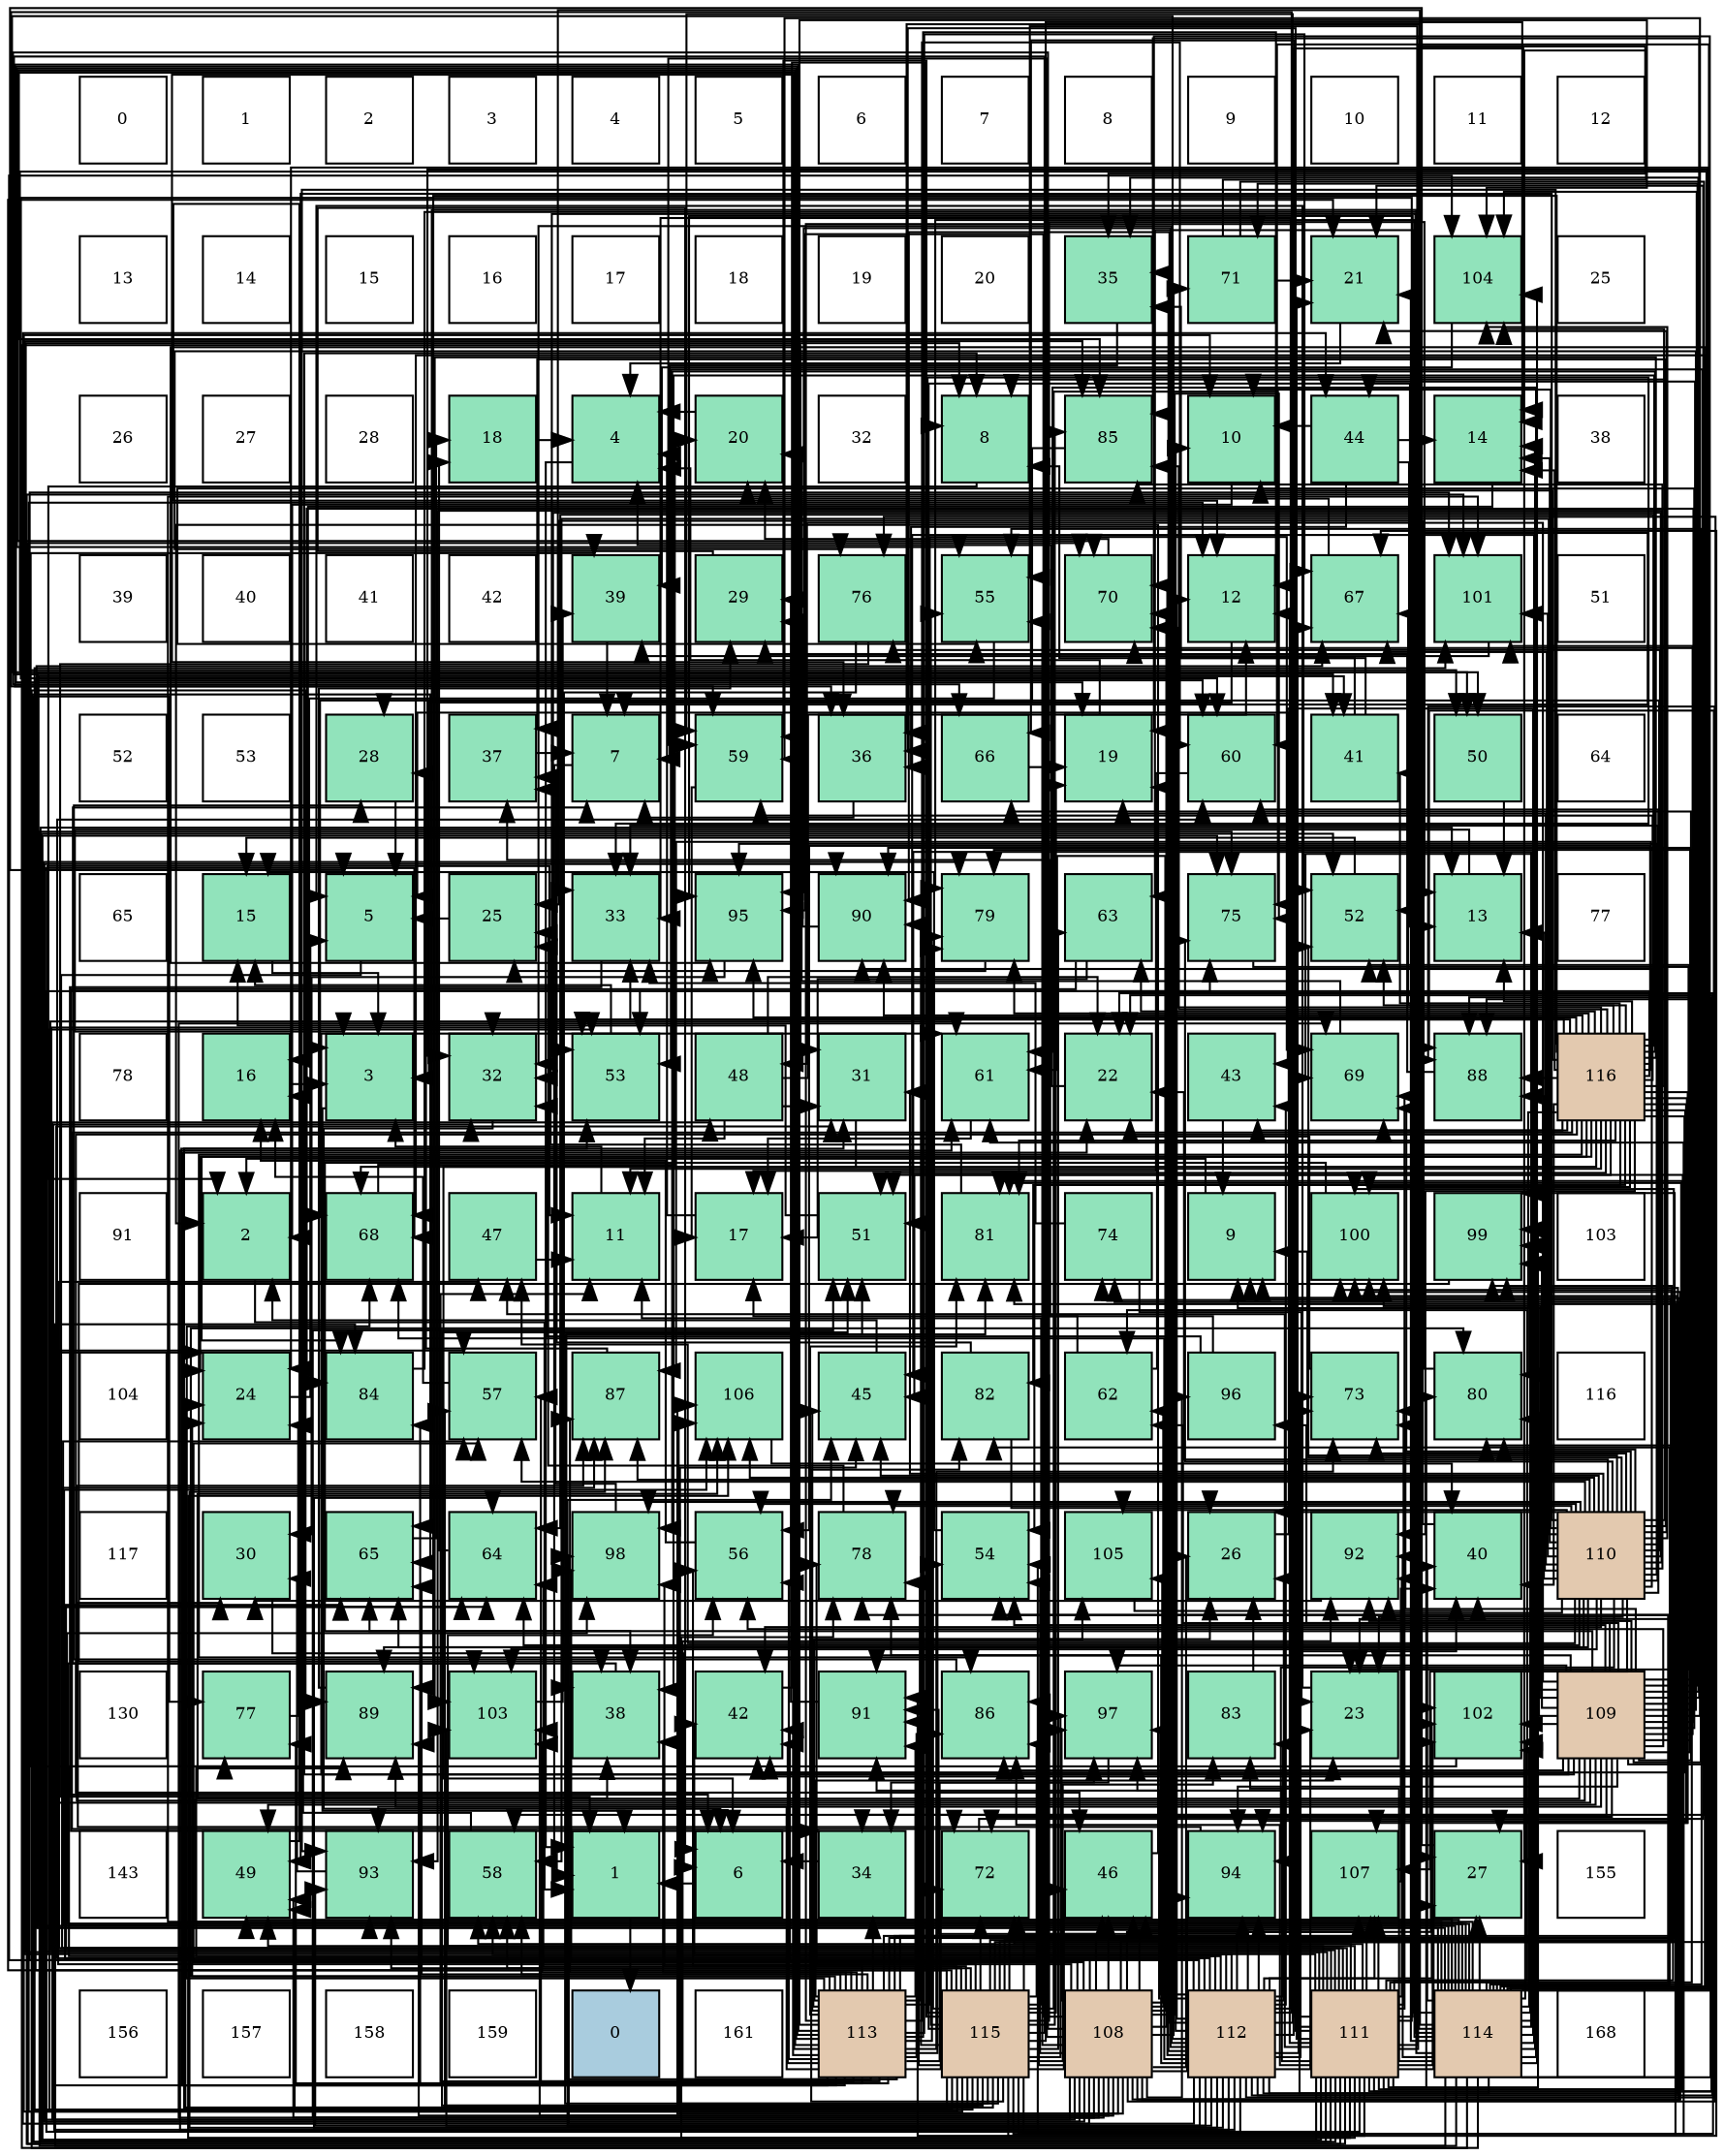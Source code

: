 digraph layout{
 rankdir=TB;
 splines=ortho;
 node [style=filled shape=square fixedsize=true width=0.6];
0[label="0", fontsize=8, fillcolor="#ffffff"];
1[label="1", fontsize=8, fillcolor="#ffffff"];
2[label="2", fontsize=8, fillcolor="#ffffff"];
3[label="3", fontsize=8, fillcolor="#ffffff"];
4[label="4", fontsize=8, fillcolor="#ffffff"];
5[label="5", fontsize=8, fillcolor="#ffffff"];
6[label="6", fontsize=8, fillcolor="#ffffff"];
7[label="7", fontsize=8, fillcolor="#ffffff"];
8[label="8", fontsize=8, fillcolor="#ffffff"];
9[label="9", fontsize=8, fillcolor="#ffffff"];
10[label="10", fontsize=8, fillcolor="#ffffff"];
11[label="11", fontsize=8, fillcolor="#ffffff"];
12[label="12", fontsize=8, fillcolor="#ffffff"];
13[label="13", fontsize=8, fillcolor="#ffffff"];
14[label="14", fontsize=8, fillcolor="#ffffff"];
15[label="15", fontsize=8, fillcolor="#ffffff"];
16[label="16", fontsize=8, fillcolor="#ffffff"];
17[label="17", fontsize=8, fillcolor="#ffffff"];
18[label="18", fontsize=8, fillcolor="#ffffff"];
19[label="19", fontsize=8, fillcolor="#ffffff"];
20[label="20", fontsize=8, fillcolor="#ffffff"];
21[label="35", fontsize=8, fillcolor="#91e3bb"];
22[label="71", fontsize=8, fillcolor="#91e3bb"];
23[label="21", fontsize=8, fillcolor="#91e3bb"];
24[label="104", fontsize=8, fillcolor="#91e3bb"];
25[label="25", fontsize=8, fillcolor="#ffffff"];
26[label="26", fontsize=8, fillcolor="#ffffff"];
27[label="27", fontsize=8, fillcolor="#ffffff"];
28[label="28", fontsize=8, fillcolor="#ffffff"];
29[label="18", fontsize=8, fillcolor="#91e3bb"];
30[label="4", fontsize=8, fillcolor="#91e3bb"];
31[label="20", fontsize=8, fillcolor="#91e3bb"];
32[label="32", fontsize=8, fillcolor="#ffffff"];
33[label="8", fontsize=8, fillcolor="#91e3bb"];
34[label="85", fontsize=8, fillcolor="#91e3bb"];
35[label="10", fontsize=8, fillcolor="#91e3bb"];
36[label="44", fontsize=8, fillcolor="#91e3bb"];
37[label="14", fontsize=8, fillcolor="#91e3bb"];
38[label="38", fontsize=8, fillcolor="#ffffff"];
39[label="39", fontsize=8, fillcolor="#ffffff"];
40[label="40", fontsize=8, fillcolor="#ffffff"];
41[label="41", fontsize=8, fillcolor="#ffffff"];
42[label="42", fontsize=8, fillcolor="#ffffff"];
43[label="39", fontsize=8, fillcolor="#91e3bb"];
44[label="29", fontsize=8, fillcolor="#91e3bb"];
45[label="76", fontsize=8, fillcolor="#91e3bb"];
46[label="55", fontsize=8, fillcolor="#91e3bb"];
47[label="70", fontsize=8, fillcolor="#91e3bb"];
48[label="12", fontsize=8, fillcolor="#91e3bb"];
49[label="67", fontsize=8, fillcolor="#91e3bb"];
50[label="101", fontsize=8, fillcolor="#91e3bb"];
51[label="51", fontsize=8, fillcolor="#ffffff"];
52[label="52", fontsize=8, fillcolor="#ffffff"];
53[label="53", fontsize=8, fillcolor="#ffffff"];
54[label="28", fontsize=8, fillcolor="#91e3bb"];
55[label="37", fontsize=8, fillcolor="#91e3bb"];
56[label="7", fontsize=8, fillcolor="#91e3bb"];
57[label="59", fontsize=8, fillcolor="#91e3bb"];
58[label="36", fontsize=8, fillcolor="#91e3bb"];
59[label="66", fontsize=8, fillcolor="#91e3bb"];
60[label="19", fontsize=8, fillcolor="#91e3bb"];
61[label="60", fontsize=8, fillcolor="#91e3bb"];
62[label="41", fontsize=8, fillcolor="#91e3bb"];
63[label="50", fontsize=8, fillcolor="#91e3bb"];
64[label="64", fontsize=8, fillcolor="#ffffff"];
65[label="65", fontsize=8, fillcolor="#ffffff"];
66[label="15", fontsize=8, fillcolor="#91e3bb"];
67[label="5", fontsize=8, fillcolor="#91e3bb"];
68[label="25", fontsize=8, fillcolor="#91e3bb"];
69[label="33", fontsize=8, fillcolor="#91e3bb"];
70[label="95", fontsize=8, fillcolor="#91e3bb"];
71[label="90", fontsize=8, fillcolor="#91e3bb"];
72[label="79", fontsize=8, fillcolor="#91e3bb"];
73[label="63", fontsize=8, fillcolor="#91e3bb"];
74[label="75", fontsize=8, fillcolor="#91e3bb"];
75[label="52", fontsize=8, fillcolor="#91e3bb"];
76[label="13", fontsize=8, fillcolor="#91e3bb"];
77[label="77", fontsize=8, fillcolor="#ffffff"];
78[label="78", fontsize=8, fillcolor="#ffffff"];
79[label="16", fontsize=8, fillcolor="#91e3bb"];
80[label="3", fontsize=8, fillcolor="#91e3bb"];
81[label="32", fontsize=8, fillcolor="#91e3bb"];
82[label="53", fontsize=8, fillcolor="#91e3bb"];
83[label="48", fontsize=8, fillcolor="#91e3bb"];
84[label="31", fontsize=8, fillcolor="#91e3bb"];
85[label="61", fontsize=8, fillcolor="#91e3bb"];
86[label="22", fontsize=8, fillcolor="#91e3bb"];
87[label="43", fontsize=8, fillcolor="#91e3bb"];
88[label="69", fontsize=8, fillcolor="#91e3bb"];
89[label="88", fontsize=8, fillcolor="#91e3bb"];
90[label="116", fontsize=8, fillcolor="#e3c9af"];
91[label="91", fontsize=8, fillcolor="#ffffff"];
92[label="2", fontsize=8, fillcolor="#91e3bb"];
93[label="68", fontsize=8, fillcolor="#91e3bb"];
94[label="47", fontsize=8, fillcolor="#91e3bb"];
95[label="11", fontsize=8, fillcolor="#91e3bb"];
96[label="17", fontsize=8, fillcolor="#91e3bb"];
97[label="51", fontsize=8, fillcolor="#91e3bb"];
98[label="81", fontsize=8, fillcolor="#91e3bb"];
99[label="74", fontsize=8, fillcolor="#91e3bb"];
100[label="9", fontsize=8, fillcolor="#91e3bb"];
101[label="100", fontsize=8, fillcolor="#91e3bb"];
102[label="99", fontsize=8, fillcolor="#91e3bb"];
103[label="103", fontsize=8, fillcolor="#ffffff"];
104[label="104", fontsize=8, fillcolor="#ffffff"];
105[label="24", fontsize=8, fillcolor="#91e3bb"];
106[label="84", fontsize=8, fillcolor="#91e3bb"];
107[label="57", fontsize=8, fillcolor="#91e3bb"];
108[label="87", fontsize=8, fillcolor="#91e3bb"];
109[label="106", fontsize=8, fillcolor="#91e3bb"];
110[label="45", fontsize=8, fillcolor="#91e3bb"];
111[label="82", fontsize=8, fillcolor="#91e3bb"];
112[label="62", fontsize=8, fillcolor="#91e3bb"];
113[label="96", fontsize=8, fillcolor="#91e3bb"];
114[label="73", fontsize=8, fillcolor="#91e3bb"];
115[label="80", fontsize=8, fillcolor="#91e3bb"];
116[label="116", fontsize=8, fillcolor="#ffffff"];
117[label="117", fontsize=8, fillcolor="#ffffff"];
118[label="30", fontsize=8, fillcolor="#91e3bb"];
119[label="65", fontsize=8, fillcolor="#91e3bb"];
120[label="64", fontsize=8, fillcolor="#91e3bb"];
121[label="98", fontsize=8, fillcolor="#91e3bb"];
122[label="56", fontsize=8, fillcolor="#91e3bb"];
123[label="78", fontsize=8, fillcolor="#91e3bb"];
124[label="54", fontsize=8, fillcolor="#91e3bb"];
125[label="105", fontsize=8, fillcolor="#91e3bb"];
126[label="26", fontsize=8, fillcolor="#91e3bb"];
127[label="92", fontsize=8, fillcolor="#91e3bb"];
128[label="40", fontsize=8, fillcolor="#91e3bb"];
129[label="110", fontsize=8, fillcolor="#e3c9af"];
130[label="130", fontsize=8, fillcolor="#ffffff"];
131[label="77", fontsize=8, fillcolor="#91e3bb"];
132[label="89", fontsize=8, fillcolor="#91e3bb"];
133[label="103", fontsize=8, fillcolor="#91e3bb"];
134[label="38", fontsize=8, fillcolor="#91e3bb"];
135[label="42", fontsize=8, fillcolor="#91e3bb"];
136[label="91", fontsize=8, fillcolor="#91e3bb"];
137[label="86", fontsize=8, fillcolor="#91e3bb"];
138[label="97", fontsize=8, fillcolor="#91e3bb"];
139[label="83", fontsize=8, fillcolor="#91e3bb"];
140[label="23", fontsize=8, fillcolor="#91e3bb"];
141[label="102", fontsize=8, fillcolor="#91e3bb"];
142[label="109", fontsize=8, fillcolor="#e3c9af"];
143[label="143", fontsize=8, fillcolor="#ffffff"];
144[label="49", fontsize=8, fillcolor="#91e3bb"];
145[label="93", fontsize=8, fillcolor="#91e3bb"];
146[label="58", fontsize=8, fillcolor="#91e3bb"];
147[label="1", fontsize=8, fillcolor="#91e3bb"];
148[label="6", fontsize=8, fillcolor="#91e3bb"];
149[label="34", fontsize=8, fillcolor="#91e3bb"];
150[label="72", fontsize=8, fillcolor="#91e3bb"];
151[label="46", fontsize=8, fillcolor="#91e3bb"];
152[label="94", fontsize=8, fillcolor="#91e3bb"];
153[label="107", fontsize=8, fillcolor="#91e3bb"];
154[label="27", fontsize=8, fillcolor="#91e3bb"];
155[label="155", fontsize=8, fillcolor="#ffffff"];
156[label="156", fontsize=8, fillcolor="#ffffff"];
157[label="157", fontsize=8, fillcolor="#ffffff"];
158[label="158", fontsize=8, fillcolor="#ffffff"];
159[label="159", fontsize=8, fillcolor="#ffffff"];
160[label="0", fontsize=8, fillcolor="#a9ccde"];
161[label="161", fontsize=8, fillcolor="#ffffff"];
162[label="113", fontsize=8, fillcolor="#e3c9af"];
163[label="115", fontsize=8, fillcolor="#e3c9af"];
164[label="108", fontsize=8, fillcolor="#e3c9af"];
165[label="112", fontsize=8, fillcolor="#e3c9af"];
166[label="111", fontsize=8, fillcolor="#e3c9af"];
167[label="114", fontsize=8, fillcolor="#e3c9af"];
168[label="168", fontsize=8, fillcolor="#ffffff"];
edge [constraint=false, style=vis];147 -> 160;
92 -> 147;
80 -> 147;
30 -> 147;
67 -> 147;
148 -> 147;
56 -> 147;
33 -> 92;
100 -> 92;
35 -> 92;
95 -> 80;
48 -> 80;
76 -> 80;
37 -> 80;
66 -> 80;
79 -> 80;
96 -> 30;
29 -> 30;
60 -> 30;
31 -> 30;
23 -> 30;
86 -> 30;
140 -> 67;
105 -> 67;
68 -> 67;
126 -> 67;
154 -> 67;
54 -> 67;
44 -> 148;
118 -> 148;
84 -> 148;
81 -> 148;
69 -> 148;
149 -> 148;
21 -> 56;
58 -> 56;
55 -> 56;
134 -> 56;
43 -> 56;
128 -> 56;
62 -> 33;
62 -> 21;
135 -> 33;
87 -> 100;
36 -> 35;
36 -> 76;
36 -> 37;
36 -> 58;
110 -> 92;
151 -> 92;
94 -> 95;
83 -> 95;
83 -> 48;
83 -> 86;
83 -> 84;
144 -> 48;
63 -> 76;
97 -> 66;
75 -> 66;
82 -> 66;
124 -> 66;
46 -> 79;
122 -> 79;
107 -> 79;
146 -> 79;
57 -> 96;
61 -> 96;
85 -> 96;
112 -> 96;
112 -> 60;
73 -> 96;
73 -> 149;
120 -> 29;
119 -> 29;
59 -> 60;
49 -> 31;
93 -> 31;
88 -> 31;
47 -> 31;
22 -> 23;
22 -> 154;
22 -> 149;
150 -> 23;
114 -> 86;
99 -> 140;
99 -> 69;
74 -> 140;
45 -> 105;
45 -> 134;
131 -> 105;
123 -> 68;
72 -> 68;
115 -> 68;
98 -> 68;
111 -> 126;
111 -> 55;
139 -> 126;
106 -> 154;
34 -> 54;
137 -> 54;
108 -> 54;
89 -> 44;
132 -> 44;
71 -> 44;
136 -> 44;
127 -> 118;
145 -> 118;
152 -> 118;
70 -> 118;
113 -> 81;
113 -> 55;
138 -> 149;
121 -> 55;
102 -> 134;
101 -> 134;
50 -> 43;
141 -> 43;
133 -> 43;
24 -> 43;
125 -> 128;
109 -> 128;
153 -> 128;
164 -> 100;
164 -> 126;
164 -> 135;
164 -> 36;
164 -> 110;
164 -> 151;
164 -> 94;
164 -> 83;
164 -> 144;
164 -> 97;
164 -> 124;
164 -> 46;
164 -> 107;
164 -> 57;
164 -> 85;
164 -> 112;
164 -> 59;
164 -> 93;
164 -> 88;
164 -> 47;
164 -> 22;
164 -> 99;
164 -> 74;
164 -> 72;
164 -> 137;
164 -> 89;
164 -> 132;
164 -> 71;
164 -> 136;
164 -> 152;
164 -> 70;
164 -> 113;
164 -> 138;
164 -> 121;
164 -> 102;
164 -> 101;
164 -> 141;
164 -> 133;
164 -> 125;
164 -> 109;
164 -> 153;
142 -> 33;
142 -> 100;
142 -> 21;
142 -> 36;
142 -> 83;
142 -> 144;
142 -> 75;
142 -> 82;
142 -> 124;
142 -> 46;
142 -> 122;
142 -> 146;
142 -> 57;
142 -> 61;
142 -> 85;
142 -> 112;
142 -> 119;
142 -> 59;
142 -> 47;
142 -> 22;
142 -> 150;
142 -> 114;
142 -> 45;
142 -> 115;
142 -> 106;
142 -> 34;
142 -> 137;
142 -> 108;
142 -> 71;
142 -> 136;
142 -> 127;
142 -> 145;
142 -> 152;
142 -> 113;
142 -> 138;
142 -> 102;
142 -> 101;
142 -> 50;
142 -> 141;
142 -> 24;
142 -> 109;
129 -> 33;
129 -> 100;
129 -> 35;
129 -> 76;
129 -> 37;
129 -> 60;
129 -> 23;
129 -> 86;
129 -> 140;
129 -> 126;
129 -> 84;
129 -> 81;
129 -> 69;
129 -> 55;
129 -> 135;
129 -> 110;
129 -> 94;
129 -> 144;
129 -> 75;
129 -> 122;
129 -> 107;
129 -> 146;
129 -> 61;
129 -> 120;
129 -> 119;
129 -> 49;
129 -> 93;
129 -> 88;
129 -> 114;
129 -> 74;
129 -> 45;
129 -> 123;
129 -> 115;
129 -> 34;
129 -> 108;
129 -> 89;
129 -> 132;
129 -> 71;
129 -> 127;
129 -> 145;
129 -> 152;
129 -> 70;
129 -> 121;
129 -> 50;
129 -> 133;
129 -> 24;
129 -> 125;
129 -> 109;
129 -> 153;
166 -> 33;
166 -> 95;
166 -> 48;
166 -> 76;
166 -> 23;
166 -> 154;
166 -> 21;
166 -> 58;
166 -> 151;
166 -> 94;
166 -> 144;
166 -> 97;
166 -> 75;
166 -> 82;
166 -> 124;
166 -> 46;
166 -> 122;
166 -> 107;
166 -> 146;
166 -> 61;
166 -> 85;
166 -> 112;
166 -> 120;
166 -> 119;
166 -> 59;
166 -> 49;
166 -> 88;
166 -> 47;
166 -> 150;
166 -> 114;
166 -> 99;
166 -> 74;
166 -> 45;
166 -> 131;
166 -> 123;
166 -> 72;
166 -> 115;
166 -> 98;
166 -> 34;
166 -> 137;
166 -> 108;
166 -> 89;
166 -> 136;
166 -> 127;
166 -> 70;
166 -> 138;
166 -> 102;
166 -> 50;
166 -> 141;
166 -> 109;
166 -> 153;
165 -> 35;
165 -> 48;
165 -> 37;
165 -> 86;
165 -> 140;
165 -> 126;
165 -> 84;
165 -> 81;
165 -> 69;
165 -> 21;
165 -> 58;
165 -> 128;
165 -> 135;
165 -> 87;
165 -> 110;
165 -> 151;
165 -> 63;
165 -> 146;
165 -> 57;
165 -> 85;
165 -> 120;
165 -> 119;
165 -> 93;
165 -> 47;
165 -> 150;
165 -> 114;
165 -> 74;
165 -> 131;
165 -> 123;
165 -> 98;
165 -> 139;
165 -> 106;
165 -> 108;
165 -> 89;
165 -> 132;
165 -> 71;
165 -> 136;
165 -> 145;
165 -> 152;
165 -> 70;
165 -> 138;
165 -> 121;
165 -> 102;
165 -> 101;
165 -> 50;
165 -> 141;
165 -> 133;
165 -> 24;
165 -> 153;
162 -> 100;
162 -> 95;
162 -> 48;
162 -> 60;
162 -> 86;
162 -> 140;
162 -> 105;
162 -> 126;
162 -> 81;
162 -> 149;
162 -> 58;
162 -> 134;
162 -> 135;
162 -> 110;
162 -> 151;
162 -> 97;
162 -> 75;
162 -> 82;
162 -> 124;
162 -> 46;
162 -> 122;
162 -> 107;
162 -> 146;
162 -> 57;
162 -> 61;
162 -> 119;
162 -> 49;
162 -> 93;
162 -> 88;
162 -> 47;
162 -> 150;
162 -> 114;
162 -> 131;
162 -> 123;
162 -> 72;
162 -> 115;
162 -> 98;
162 -> 106;
162 -> 34;
162 -> 137;
162 -> 108;
162 -> 132;
162 -> 136;
162 -> 127;
162 -> 138;
162 -> 121;
162 -> 101;
162 -> 133;
162 -> 24;
162 -> 125;
162 -> 153;
167 -> 37;
167 -> 60;
167 -> 23;
167 -> 105;
167 -> 154;
167 -> 84;
167 -> 81;
167 -> 69;
167 -> 58;
167 -> 134;
167 -> 128;
167 -> 62;
167 -> 135;
167 -> 87;
167 -> 110;
167 -> 144;
167 -> 63;
167 -> 97;
167 -> 82;
167 -> 124;
167 -> 46;
167 -> 107;
167 -> 61;
167 -> 85;
167 -> 73;
167 -> 120;
167 -> 119;
167 -> 49;
167 -> 93;
167 -> 88;
167 -> 114;
167 -> 74;
167 -> 123;
167 -> 72;
167 -> 98;
167 -> 111;
167 -> 139;
167 -> 89;
167 -> 132;
167 -> 127;
167 -> 145;
167 -> 70;
167 -> 121;
167 -> 102;
167 -> 50;
167 -> 141;
167 -> 133;
167 -> 24;
167 -> 109;
163 -> 35;
163 -> 95;
163 -> 48;
163 -> 76;
163 -> 37;
163 -> 60;
163 -> 23;
163 -> 86;
163 -> 105;
163 -> 154;
163 -> 84;
163 -> 69;
163 -> 62;
163 -> 151;
163 -> 144;
163 -> 63;
163 -> 97;
163 -> 75;
163 -> 82;
163 -> 46;
163 -> 122;
163 -> 107;
163 -> 146;
163 -> 57;
163 -> 61;
163 -> 85;
163 -> 73;
163 -> 120;
163 -> 49;
163 -> 150;
163 -> 74;
163 -> 123;
163 -> 72;
163 -> 115;
163 -> 98;
163 -> 111;
163 -> 139;
163 -> 34;
163 -> 137;
163 -> 71;
163 -> 136;
163 -> 145;
163 -> 152;
163 -> 138;
163 -> 102;
163 -> 101;
163 -> 50;
163 -> 141;
163 -> 109;
90 -> 35;
90 -> 95;
90 -> 76;
90 -> 37;
90 -> 140;
90 -> 105;
90 -> 154;
90 -> 81;
90 -> 69;
90 -> 134;
90 -> 128;
90 -> 62;
90 -> 135;
90 -> 87;
90 -> 110;
90 -> 151;
90 -> 97;
90 -> 75;
90 -> 82;
90 -> 124;
90 -> 122;
90 -> 57;
90 -> 73;
90 -> 120;
90 -> 49;
90 -> 93;
90 -> 88;
90 -> 47;
90 -> 150;
90 -> 72;
90 -> 115;
90 -> 98;
90 -> 111;
90 -> 106;
90 -> 34;
90 -> 137;
90 -> 108;
90 -> 89;
90 -> 132;
90 -> 71;
90 -> 127;
90 -> 145;
90 -> 152;
90 -> 70;
90 -> 121;
90 -> 101;
90 -> 133;
90 -> 24;
90 -> 153;
edge [constraint=true, style=invis];
0 -> 13 -> 26 -> 39 -> 52 -> 65 -> 78 -> 91 -> 104 -> 117 -> 130 -> 143 -> 156;
1 -> 14 -> 27 -> 40 -> 53 -> 66 -> 79 -> 92 -> 105 -> 118 -> 131 -> 144 -> 157;
2 -> 15 -> 28 -> 41 -> 54 -> 67 -> 80 -> 93 -> 106 -> 119 -> 132 -> 145 -> 158;
3 -> 16 -> 29 -> 42 -> 55 -> 68 -> 81 -> 94 -> 107 -> 120 -> 133 -> 146 -> 159;
4 -> 17 -> 30 -> 43 -> 56 -> 69 -> 82 -> 95 -> 108 -> 121 -> 134 -> 147 -> 160;
5 -> 18 -> 31 -> 44 -> 57 -> 70 -> 83 -> 96 -> 109 -> 122 -> 135 -> 148 -> 161;
6 -> 19 -> 32 -> 45 -> 58 -> 71 -> 84 -> 97 -> 110 -> 123 -> 136 -> 149 -> 162;
7 -> 20 -> 33 -> 46 -> 59 -> 72 -> 85 -> 98 -> 111 -> 124 -> 137 -> 150 -> 163;
8 -> 21 -> 34 -> 47 -> 60 -> 73 -> 86 -> 99 -> 112 -> 125 -> 138 -> 151 -> 164;
9 -> 22 -> 35 -> 48 -> 61 -> 74 -> 87 -> 100 -> 113 -> 126 -> 139 -> 152 -> 165;
10 -> 23 -> 36 -> 49 -> 62 -> 75 -> 88 -> 101 -> 114 -> 127 -> 140 -> 153 -> 166;
11 -> 24 -> 37 -> 50 -> 63 -> 76 -> 89 -> 102 -> 115 -> 128 -> 141 -> 154 -> 167;
12 -> 25 -> 38 -> 51 -> 64 -> 77 -> 90 -> 103 -> 116 -> 129 -> 142 -> 155 -> 168;
rank = same {0 -> 1 -> 2 -> 3 -> 4 -> 5 -> 6 -> 7 -> 8 -> 9 -> 10 -> 11 -> 12};
rank = same {13 -> 14 -> 15 -> 16 -> 17 -> 18 -> 19 -> 20 -> 21 -> 22 -> 23 -> 24 -> 25};
rank = same {26 -> 27 -> 28 -> 29 -> 30 -> 31 -> 32 -> 33 -> 34 -> 35 -> 36 -> 37 -> 38};
rank = same {39 -> 40 -> 41 -> 42 -> 43 -> 44 -> 45 -> 46 -> 47 -> 48 -> 49 -> 50 -> 51};
rank = same {52 -> 53 -> 54 -> 55 -> 56 -> 57 -> 58 -> 59 -> 60 -> 61 -> 62 -> 63 -> 64};
rank = same {65 -> 66 -> 67 -> 68 -> 69 -> 70 -> 71 -> 72 -> 73 -> 74 -> 75 -> 76 -> 77};
rank = same {78 -> 79 -> 80 -> 81 -> 82 -> 83 -> 84 -> 85 -> 86 -> 87 -> 88 -> 89 -> 90};
rank = same {91 -> 92 -> 93 -> 94 -> 95 -> 96 -> 97 -> 98 -> 99 -> 100 -> 101 -> 102 -> 103};
rank = same {104 -> 105 -> 106 -> 107 -> 108 -> 109 -> 110 -> 111 -> 112 -> 113 -> 114 -> 115 -> 116};
rank = same {117 -> 118 -> 119 -> 120 -> 121 -> 122 -> 123 -> 124 -> 125 -> 126 -> 127 -> 128 -> 129};
rank = same {130 -> 131 -> 132 -> 133 -> 134 -> 135 -> 136 -> 137 -> 138 -> 139 -> 140 -> 141 -> 142};
rank = same {143 -> 144 -> 145 -> 146 -> 147 -> 148 -> 149 -> 150 -> 151 -> 152 -> 153 -> 154 -> 155};
rank = same {156 -> 157 -> 158 -> 159 -> 160 -> 161 -> 162 -> 163 -> 164 -> 165 -> 166 -> 167 -> 168};
}